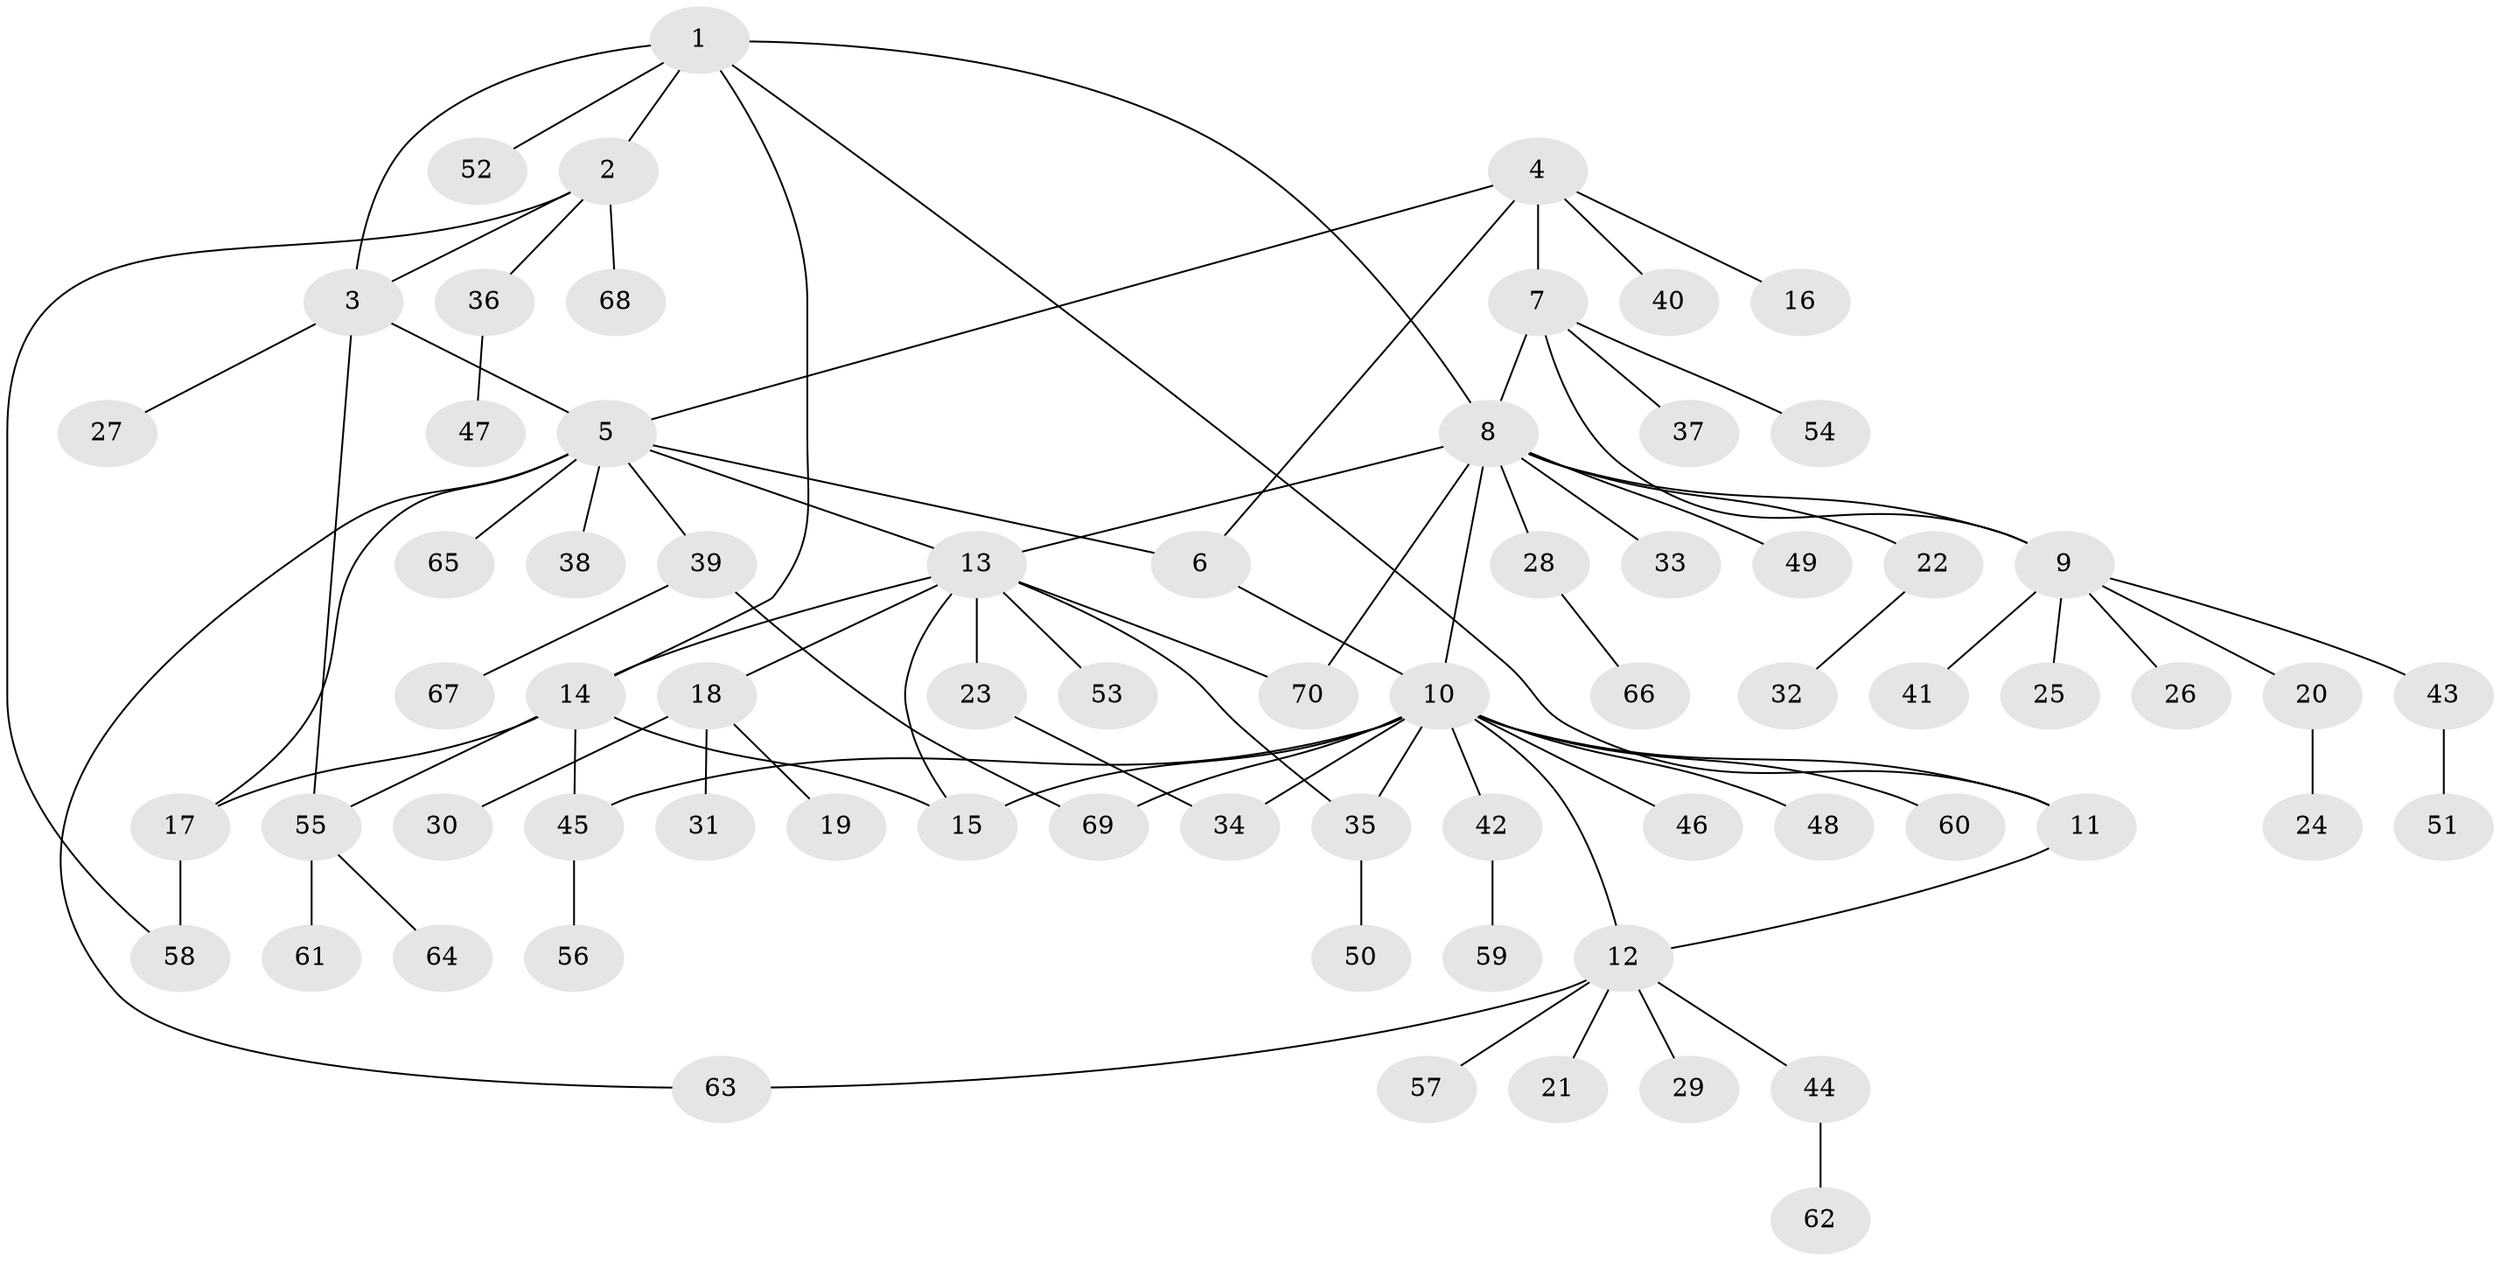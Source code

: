 // Generated by graph-tools (version 1.1) at 2025/16/03/09/25 04:16:06]
// undirected, 70 vertices, 89 edges
graph export_dot {
graph [start="1"]
  node [color=gray90,style=filled];
  1;
  2;
  3;
  4;
  5;
  6;
  7;
  8;
  9;
  10;
  11;
  12;
  13;
  14;
  15;
  16;
  17;
  18;
  19;
  20;
  21;
  22;
  23;
  24;
  25;
  26;
  27;
  28;
  29;
  30;
  31;
  32;
  33;
  34;
  35;
  36;
  37;
  38;
  39;
  40;
  41;
  42;
  43;
  44;
  45;
  46;
  47;
  48;
  49;
  50;
  51;
  52;
  53;
  54;
  55;
  56;
  57;
  58;
  59;
  60;
  61;
  62;
  63;
  64;
  65;
  66;
  67;
  68;
  69;
  70;
  1 -- 2;
  1 -- 3;
  1 -- 8;
  1 -- 11;
  1 -- 14;
  1 -- 52;
  2 -- 3;
  2 -- 36;
  2 -- 58;
  2 -- 68;
  3 -- 5;
  3 -- 27;
  3 -- 55;
  4 -- 5;
  4 -- 6;
  4 -- 7;
  4 -- 16;
  4 -- 40;
  5 -- 6;
  5 -- 13;
  5 -- 17;
  5 -- 38;
  5 -- 39;
  5 -- 63;
  5 -- 65;
  6 -- 10;
  7 -- 8;
  7 -- 9;
  7 -- 37;
  7 -- 54;
  8 -- 9;
  8 -- 10;
  8 -- 13;
  8 -- 22;
  8 -- 28;
  8 -- 33;
  8 -- 49;
  8 -- 70;
  9 -- 20;
  9 -- 25;
  9 -- 26;
  9 -- 41;
  9 -- 43;
  10 -- 11;
  10 -- 12;
  10 -- 15;
  10 -- 34;
  10 -- 35;
  10 -- 42;
  10 -- 45;
  10 -- 46;
  10 -- 48;
  10 -- 60;
  10 -- 69;
  11 -- 12;
  12 -- 21;
  12 -- 29;
  12 -- 44;
  12 -- 57;
  12 -- 63;
  13 -- 14;
  13 -- 15;
  13 -- 18;
  13 -- 23;
  13 -- 35;
  13 -- 53;
  13 -- 70;
  14 -- 15;
  14 -- 17;
  14 -- 45;
  14 -- 55;
  17 -- 58;
  18 -- 19;
  18 -- 30;
  18 -- 31;
  20 -- 24;
  22 -- 32;
  23 -- 34;
  28 -- 66;
  35 -- 50;
  36 -- 47;
  39 -- 67;
  39 -- 69;
  42 -- 59;
  43 -- 51;
  44 -- 62;
  45 -- 56;
  55 -- 61;
  55 -- 64;
}
